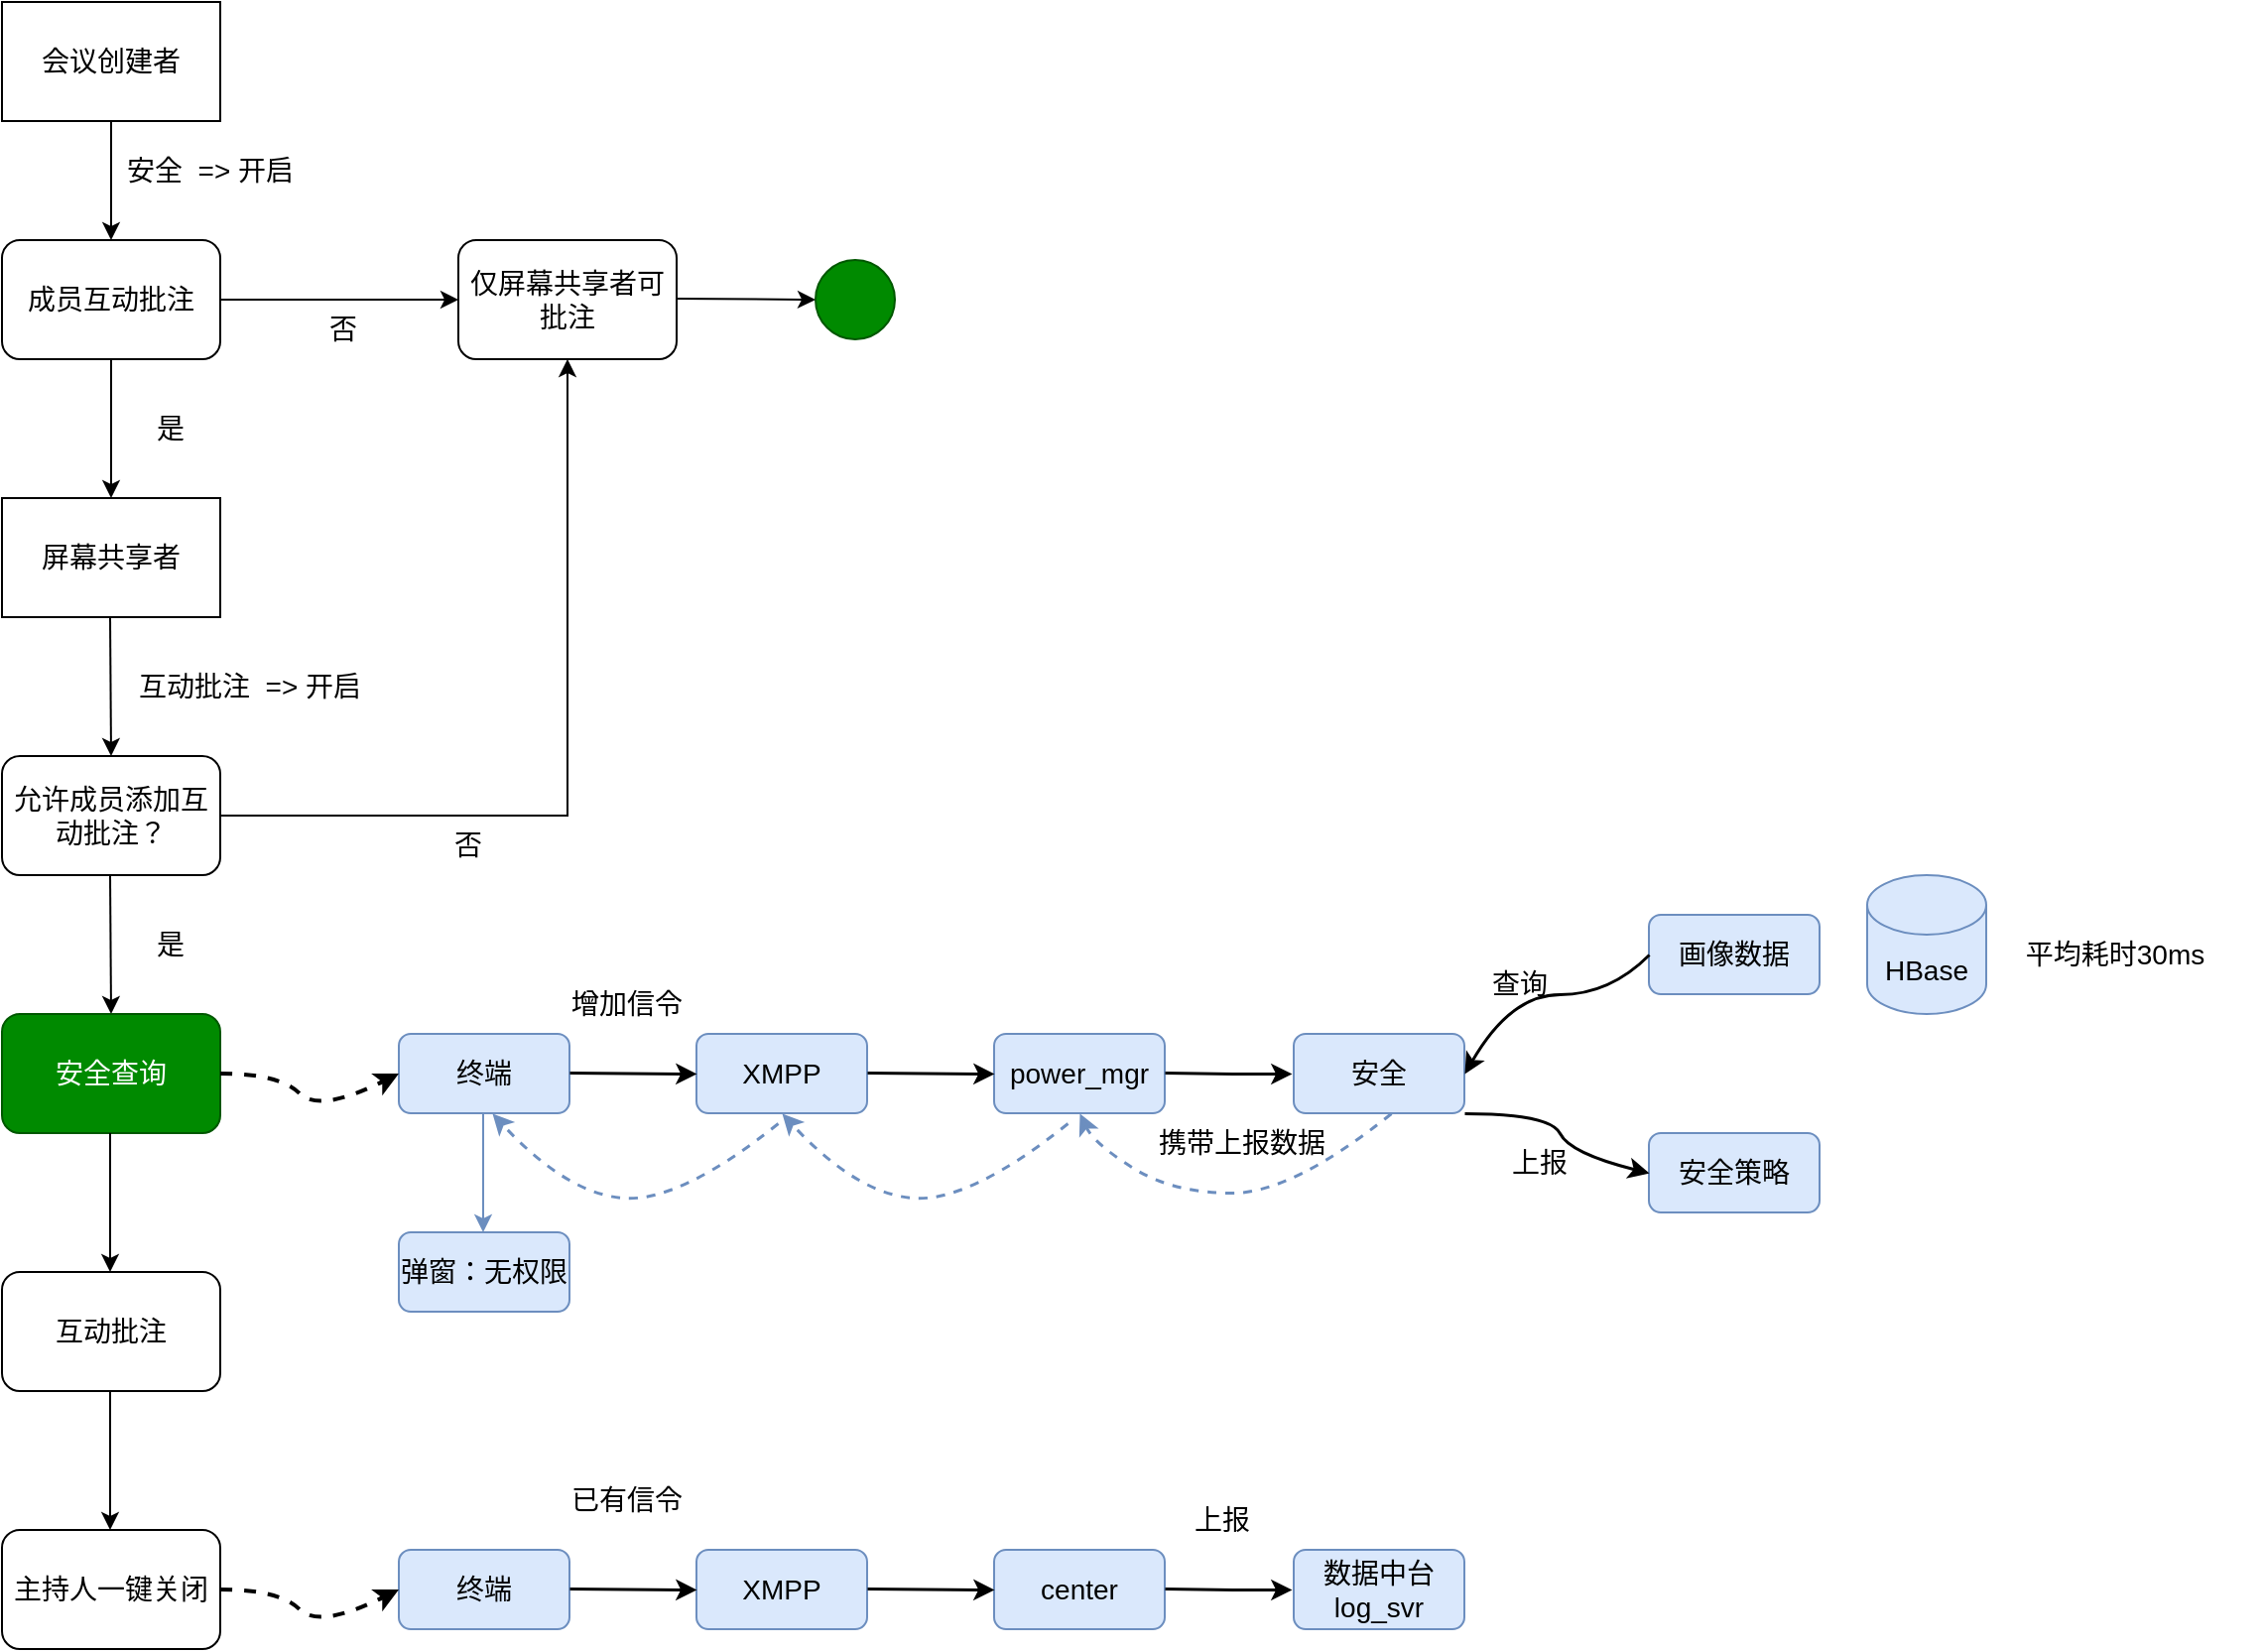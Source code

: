 <mxfile version="20.3.0" type="github">
  <diagram id="qRWvu4nvVuNi6mA624uY" name="第 1 页">
    <mxGraphModel dx="2048" dy="1163" grid="1" gridSize="10" guides="1" tooltips="1" connect="1" arrows="1" fold="1" page="1" pageScale="1" pageWidth="827" pageHeight="1169" math="0" shadow="0">
      <root>
        <mxCell id="0" />
        <mxCell id="1" parent="0" />
        <mxCell id="C2abM-FPhn4GKYd2Bork-1" value="&lt;font style=&quot;font-size: 14px;&quot;&gt;会议创建者&lt;/font&gt;" style="rounded=0;whiteSpace=wrap;html=1;" vertex="1" parent="1">
          <mxGeometry x="90" y="50" width="110" height="60" as="geometry" />
        </mxCell>
        <mxCell id="C2abM-FPhn4GKYd2Bork-2" value="成员互动批注" style="rounded=1;whiteSpace=wrap;html=1;fontSize=14;" vertex="1" parent="1">
          <mxGeometry x="90" y="170" width="110" height="60" as="geometry" />
        </mxCell>
        <mxCell id="C2abM-FPhn4GKYd2Bork-3" value="" style="endArrow=classic;html=1;rounded=0;fontSize=14;entryX=0.5;entryY=0;entryDx=0;entryDy=0;exitX=0.5;exitY=1;exitDx=0;exitDy=0;" edge="1" parent="1" source="C2abM-FPhn4GKYd2Bork-1" target="C2abM-FPhn4GKYd2Bork-2">
          <mxGeometry width="50" height="50" relative="1" as="geometry">
            <mxPoint x="139" y="110" as="sourcePoint" />
            <mxPoint x="189" y="60" as="targetPoint" />
          </mxGeometry>
        </mxCell>
        <mxCell id="C2abM-FPhn4GKYd2Bork-4" value="安全&amp;nbsp; =&amp;gt; 开启" style="rounded=0;whiteSpace=wrap;html=1;fontSize=14;fillColor=none;strokeColor=none;" vertex="1" parent="1">
          <mxGeometry x="120" y="120" width="150" height="30" as="geometry" />
        </mxCell>
        <mxCell id="C2abM-FPhn4GKYd2Bork-5" value="仅屏幕共享者可批注" style="rounded=1;whiteSpace=wrap;html=1;fontSize=14;" vertex="1" parent="1">
          <mxGeometry x="320" y="170" width="110" height="60" as="geometry" />
        </mxCell>
        <mxCell id="C2abM-FPhn4GKYd2Bork-6" value="" style="endArrow=classic;html=1;rounded=0;fontSize=14;entryX=0;entryY=0.5;entryDx=0;entryDy=0;exitX=0.5;exitY=1;exitDx=0;exitDy=0;" edge="1" parent="1" target="C2abM-FPhn4GKYd2Bork-5">
          <mxGeometry width="50" height="50" relative="1" as="geometry">
            <mxPoint x="200" y="200" as="sourcePoint" />
            <mxPoint x="200" y="260" as="targetPoint" />
          </mxGeometry>
        </mxCell>
        <mxCell id="C2abM-FPhn4GKYd2Bork-7" value="否" style="rounded=0;whiteSpace=wrap;html=1;fontSize=14;fillColor=none;strokeColor=none;" vertex="1" parent="1">
          <mxGeometry x="187" y="200" width="150" height="30" as="geometry" />
        </mxCell>
        <mxCell id="C2abM-FPhn4GKYd2Bork-8" value="" style="endArrow=classic;html=1;rounded=0;fontSize=14;entryX=0;entryY=0.5;entryDx=0;entryDy=0;exitX=0.5;exitY=1;exitDx=0;exitDy=0;" edge="1" parent="1" target="C2abM-FPhn4GKYd2Bork-9">
          <mxGeometry width="50" height="50" relative="1" as="geometry">
            <mxPoint x="430" y="199.5" as="sourcePoint" />
            <mxPoint x="550" y="199.5" as="targetPoint" />
          </mxGeometry>
        </mxCell>
        <mxCell id="C2abM-FPhn4GKYd2Bork-9" value="" style="ellipse;whiteSpace=wrap;html=1;aspect=fixed;fontSize=14;fillColor=#008a00;fontColor=#ffffff;strokeColor=#005700;" vertex="1" parent="1">
          <mxGeometry x="500" y="180" width="40" height="40" as="geometry" />
        </mxCell>
        <mxCell id="C2abM-FPhn4GKYd2Bork-10" value="" style="endArrow=classic;html=1;rounded=0;fontSize=14;exitX=0.5;exitY=1;exitDx=0;exitDy=0;" edge="1" parent="1" source="C2abM-FPhn4GKYd2Bork-2">
          <mxGeometry width="50" height="50" relative="1" as="geometry">
            <mxPoint x="390" y="500" as="sourcePoint" />
            <mxPoint x="145" y="300" as="targetPoint" />
          </mxGeometry>
        </mxCell>
        <mxCell id="C2abM-FPhn4GKYd2Bork-11" value="是" style="rounded=0;whiteSpace=wrap;html=1;fontSize=14;fillColor=none;strokeColor=none;" vertex="1" parent="1">
          <mxGeometry x="100" y="250" width="150" height="30" as="geometry" />
        </mxCell>
        <mxCell id="C2abM-FPhn4GKYd2Bork-12" value="&lt;font style=&quot;font-size: 14px;&quot;&gt;屏幕共享者&lt;/font&gt;" style="rounded=0;whiteSpace=wrap;html=1;" vertex="1" parent="1">
          <mxGeometry x="90" y="300" width="110" height="60" as="geometry" />
        </mxCell>
        <mxCell id="C2abM-FPhn4GKYd2Bork-13" value="允许成员添加互动批注？" style="rounded=1;whiteSpace=wrap;html=1;fontSize=14;" vertex="1" parent="1">
          <mxGeometry x="90" y="430" width="110" height="60" as="geometry" />
        </mxCell>
        <mxCell id="C2abM-FPhn4GKYd2Bork-14" value="" style="endArrow=classic;html=1;rounded=0;fontSize=14;entryX=0.5;entryY=0;entryDx=0;entryDy=0;exitX=0.5;exitY=1;exitDx=0;exitDy=0;" edge="1" parent="1" target="C2abM-FPhn4GKYd2Bork-13">
          <mxGeometry width="50" height="50" relative="1" as="geometry">
            <mxPoint x="144.5" y="360" as="sourcePoint" />
            <mxPoint x="144.5" y="420" as="targetPoint" />
          </mxGeometry>
        </mxCell>
        <mxCell id="C2abM-FPhn4GKYd2Bork-15" value="互动批注&amp;nbsp; =&amp;gt; 开启" style="rounded=0;whiteSpace=wrap;html=1;fontSize=14;fillColor=none;strokeColor=none;" vertex="1" parent="1">
          <mxGeometry x="140" y="380" width="150" height="30" as="geometry" />
        </mxCell>
        <mxCell id="C2abM-FPhn4GKYd2Bork-16" value="" style="endArrow=classic;html=1;rounded=0;fontSize=14;exitX=1;exitY=0.5;exitDx=0;exitDy=0;entryX=0.5;entryY=1;entryDx=0;entryDy=0;" edge="1" parent="1" source="C2abM-FPhn4GKYd2Bork-13" target="C2abM-FPhn4GKYd2Bork-5">
          <mxGeometry width="50" height="50" relative="1" as="geometry">
            <mxPoint x="390" y="490" as="sourcePoint" />
            <mxPoint x="440" y="440" as="targetPoint" />
            <Array as="points">
              <mxPoint x="375" y="460" />
            </Array>
          </mxGeometry>
        </mxCell>
        <mxCell id="C2abM-FPhn4GKYd2Bork-17" value="否" style="rounded=0;whiteSpace=wrap;html=1;fontSize=14;fillColor=none;strokeColor=none;" vertex="1" parent="1">
          <mxGeometry x="250" y="460" width="150" height="30" as="geometry" />
        </mxCell>
        <mxCell id="C2abM-FPhn4GKYd2Bork-18" value="" style="endArrow=classic;html=1;rounded=0;fontSize=14;entryX=0.5;entryY=0;entryDx=0;entryDy=0;exitX=0.5;exitY=1;exitDx=0;exitDy=0;" edge="1" parent="1">
          <mxGeometry width="50" height="50" relative="1" as="geometry">
            <mxPoint x="144.5" y="490" as="sourcePoint" />
            <mxPoint x="145" y="560" as="targetPoint" />
          </mxGeometry>
        </mxCell>
        <mxCell id="C2abM-FPhn4GKYd2Bork-19" value="是" style="rounded=0;whiteSpace=wrap;html=1;fontSize=14;fillColor=none;strokeColor=none;" vertex="1" parent="1">
          <mxGeometry x="100" y="510" width="150" height="30" as="geometry" />
        </mxCell>
        <mxCell id="C2abM-FPhn4GKYd2Bork-20" value="安全查询" style="rounded=1;whiteSpace=wrap;html=1;fontSize=14;fillColor=#008a00;fontColor=#ffffff;strokeColor=#005700;" vertex="1" parent="1">
          <mxGeometry x="90" y="560" width="110" height="60" as="geometry" />
        </mxCell>
        <mxCell id="C2abM-FPhn4GKYd2Bork-21" value="互动批注" style="rounded=1;whiteSpace=wrap;html=1;fontSize=14;" vertex="1" parent="1">
          <mxGeometry x="90" y="690" width="110" height="60" as="geometry" />
        </mxCell>
        <mxCell id="C2abM-FPhn4GKYd2Bork-22" value="" style="endArrow=classic;html=1;rounded=0;fontSize=14;exitX=0.5;exitY=1;exitDx=0;exitDy=0;" edge="1" parent="1">
          <mxGeometry width="50" height="50" relative="1" as="geometry">
            <mxPoint x="144.5" y="620" as="sourcePoint" />
            <mxPoint x="144.5" y="690" as="targetPoint" />
          </mxGeometry>
        </mxCell>
        <mxCell id="C2abM-FPhn4GKYd2Bork-23" value="XMPP" style="rounded=1;whiteSpace=wrap;html=1;fontSize=14;fillColor=#dae8fc;strokeColor=#6c8ebf;" vertex="1" parent="1">
          <mxGeometry x="440" y="570" width="86" height="40" as="geometry" />
        </mxCell>
        <mxCell id="C2abM-FPhn4GKYd2Bork-24" value="power_mgr" style="rounded=1;whiteSpace=wrap;html=1;fontSize=14;fillColor=#dae8fc;strokeColor=#6c8ebf;" vertex="1" parent="1">
          <mxGeometry x="590" y="570" width="86" height="40" as="geometry" />
        </mxCell>
        <mxCell id="C2abM-FPhn4GKYd2Bork-25" value="安全" style="rounded=1;whiteSpace=wrap;html=1;fontSize=14;fillColor=#dae8fc;strokeColor=#6c8ebf;" vertex="1" parent="1">
          <mxGeometry x="741" y="570" width="86" height="40" as="geometry" />
        </mxCell>
        <mxCell id="C2abM-FPhn4GKYd2Bork-26" value="安全策略" style="rounded=1;whiteSpace=wrap;html=1;fontSize=14;fillColor=#dae8fc;strokeColor=#6c8ebf;" vertex="1" parent="1">
          <mxGeometry x="920" y="620" width="86" height="40" as="geometry" />
        </mxCell>
        <mxCell id="C2abM-FPhn4GKYd2Bork-27" value="画像数据" style="rounded=1;whiteSpace=wrap;html=1;fontSize=14;fillColor=#dae8fc;strokeColor=#6c8ebf;" vertex="1" parent="1">
          <mxGeometry x="920" y="510" width="86" height="40" as="geometry" />
        </mxCell>
        <mxCell id="C2abM-FPhn4GKYd2Bork-28" value="终端" style="rounded=1;whiteSpace=wrap;html=1;fontSize=14;fillColor=#dae8fc;strokeColor=#6c8ebf;" vertex="1" parent="1">
          <mxGeometry x="290" y="570" width="86" height="40" as="geometry" />
        </mxCell>
        <mxCell id="C2abM-FPhn4GKYd2Bork-29" value="" style="curved=1;endArrow=classic;html=1;rounded=0;fontSize=14;exitX=1;exitY=0.5;exitDx=0;exitDy=0;entryX=0;entryY=0.5;entryDx=0;entryDy=0;dashed=1;strokeWidth=2;" edge="1" parent="1" source="C2abM-FPhn4GKYd2Bork-20" target="C2abM-FPhn4GKYd2Bork-28">
          <mxGeometry width="50" height="50" relative="1" as="geometry">
            <mxPoint x="620" y="490" as="sourcePoint" />
            <mxPoint x="280" y="590" as="targetPoint" />
            <Array as="points">
              <mxPoint x="230" y="590" />
              <mxPoint x="250" y="610" />
            </Array>
          </mxGeometry>
        </mxCell>
        <mxCell id="C2abM-FPhn4GKYd2Bork-30" value="" style="endArrow=classic;html=1;rounded=0;strokeWidth=1.5;fontSize=14;entryX=0;entryY=0.5;entryDx=0;entryDy=0;" edge="1" parent="1" target="C2abM-FPhn4GKYd2Bork-23">
          <mxGeometry width="50" height="50" relative="1" as="geometry">
            <mxPoint x="376" y="589.5" as="sourcePoint" />
            <mxPoint x="426" y="589.5" as="targetPoint" />
          </mxGeometry>
        </mxCell>
        <mxCell id="C2abM-FPhn4GKYd2Bork-31" value="" style="endArrow=classic;html=1;rounded=0;strokeWidth=1.5;fontSize=14;entryX=0;entryY=0.5;entryDx=0;entryDy=0;" edge="1" parent="1">
          <mxGeometry width="50" height="50" relative="1" as="geometry">
            <mxPoint x="526" y="589.5" as="sourcePoint" />
            <mxPoint x="590" y="590" as="targetPoint" />
          </mxGeometry>
        </mxCell>
        <mxCell id="C2abM-FPhn4GKYd2Bork-32" value="" style="endArrow=classic;html=1;rounded=0;strokeWidth=1.5;fontSize=14;entryX=0;entryY=0.5;entryDx=0;entryDy=0;" edge="1" parent="1">
          <mxGeometry width="50" height="50" relative="1" as="geometry">
            <mxPoint x="676" y="589.5" as="sourcePoint" />
            <mxPoint x="740" y="590" as="targetPoint" />
            <Array as="points">
              <mxPoint x="710" y="590" />
            </Array>
          </mxGeometry>
        </mxCell>
        <mxCell id="C2abM-FPhn4GKYd2Bork-33" value="" style="curved=1;endArrow=classic;html=1;rounded=0;strokeWidth=1.5;fontSize=14;exitX=0;exitY=0.5;exitDx=0;exitDy=0;entryX=1;entryY=0.5;entryDx=0;entryDy=0;" edge="1" parent="1" source="C2abM-FPhn4GKYd2Bork-27" target="C2abM-FPhn4GKYd2Bork-25">
          <mxGeometry width="50" height="50" relative="1" as="geometry">
            <mxPoint x="620" y="490" as="sourcePoint" />
            <mxPoint x="670" y="440" as="targetPoint" />
            <Array as="points">
              <mxPoint x="900" y="550" />
              <mxPoint x="850" y="550" />
            </Array>
          </mxGeometry>
        </mxCell>
        <mxCell id="C2abM-FPhn4GKYd2Bork-34" value="HBase" style="shape=cylinder3;whiteSpace=wrap;html=1;boundedLbl=1;backgroundOutline=1;size=15;fontSize=14;fillColor=#dae8fc;strokeColor=#6c8ebf;" vertex="1" parent="1">
          <mxGeometry x="1030" y="490" width="60" height="70" as="geometry" />
        </mxCell>
        <mxCell id="C2abM-FPhn4GKYd2Bork-35" value="" style="curved=1;endArrow=classic;html=1;rounded=0;strokeWidth=1.5;fontSize=14;exitX=1;exitY=1;exitDx=0;exitDy=0;entryX=0;entryY=0.5;entryDx=0;entryDy=0;" edge="1" parent="1" source="C2abM-FPhn4GKYd2Bork-25" target="C2abM-FPhn4GKYd2Bork-26">
          <mxGeometry width="50" height="50" relative="1" as="geometry">
            <mxPoint x="620" y="490" as="sourcePoint" />
            <mxPoint x="670" y="440" as="targetPoint" />
            <Array as="points">
              <mxPoint x="870" y="610" />
              <mxPoint x="880" y="630" />
            </Array>
          </mxGeometry>
        </mxCell>
        <mxCell id="C2abM-FPhn4GKYd2Bork-36" value="查询" style="rounded=0;whiteSpace=wrap;html=1;fontSize=14;fillColor=none;strokeColor=none;" vertex="1" parent="1">
          <mxGeometry x="780" y="530" width="150" height="30" as="geometry" />
        </mxCell>
        <mxCell id="C2abM-FPhn4GKYd2Bork-37" value="上报" style="rounded=0;whiteSpace=wrap;html=1;fontSize=14;fillColor=none;strokeColor=none;" vertex="1" parent="1">
          <mxGeometry x="790" y="620" width="150" height="30" as="geometry" />
        </mxCell>
        <mxCell id="C2abM-FPhn4GKYd2Bork-38" value="携带上报数据" style="rounded=0;whiteSpace=wrap;html=1;fontSize=14;fillColor=none;strokeColor=none;" vertex="1" parent="1">
          <mxGeometry x="640" y="610" width="150" height="30" as="geometry" />
        </mxCell>
        <mxCell id="C2abM-FPhn4GKYd2Bork-39" value="平均耗时30ms" style="rounded=0;whiteSpace=wrap;html=1;fontSize=14;fillColor=none;strokeColor=none;" vertex="1" parent="1">
          <mxGeometry x="1080" y="515" width="150" height="30" as="geometry" />
        </mxCell>
        <mxCell id="C2abM-FPhn4GKYd2Bork-40" value="弹窗：无权限" style="rounded=1;whiteSpace=wrap;html=1;fontSize=14;fillColor=#dae8fc;strokeColor=#6c8ebf;" vertex="1" parent="1">
          <mxGeometry x="290" y="670" width="86" height="40" as="geometry" />
        </mxCell>
        <mxCell id="C2abM-FPhn4GKYd2Bork-41" value="" style="curved=1;endArrow=classic;html=1;rounded=0;strokeWidth=1.5;fontSize=14;exitX=1;exitY=0;exitDx=0;exitDy=0;entryX=0.5;entryY=1;entryDx=0;entryDy=0;fillColor=#dae8fc;strokeColor=#6c8ebf;dashed=1;" edge="1" parent="1" source="C2abM-FPhn4GKYd2Bork-38" target="C2abM-FPhn4GKYd2Bork-24">
          <mxGeometry width="50" height="50" relative="1" as="geometry">
            <mxPoint x="620" y="490" as="sourcePoint" />
            <mxPoint x="600" y="430" as="targetPoint" />
            <Array as="points">
              <mxPoint x="740" y="650" />
              <mxPoint x="680" y="650" />
              <mxPoint x="640" y="625" />
            </Array>
          </mxGeometry>
        </mxCell>
        <mxCell id="C2abM-FPhn4GKYd2Bork-42" value="" style="curved=1;endArrow=classic;html=1;rounded=0;strokeWidth=1.5;fontSize=14;exitX=1;exitY=0;exitDx=0;exitDy=0;entryX=0.5;entryY=1;entryDx=0;entryDy=0;fillColor=#dae8fc;strokeColor=#6c8ebf;dashed=1;" edge="1" parent="1" target="C2abM-FPhn4GKYd2Bork-23">
          <mxGeometry width="50" height="50" relative="1" as="geometry">
            <mxPoint x="627" y="615" as="sourcePoint" />
            <mxPoint x="470" y="615" as="targetPoint" />
            <Array as="points">
              <mxPoint x="577" y="655" />
              <mxPoint x="520" y="650" />
            </Array>
          </mxGeometry>
        </mxCell>
        <mxCell id="C2abM-FPhn4GKYd2Bork-43" value="" style="curved=1;endArrow=classic;html=1;rounded=0;strokeWidth=1.5;fontSize=14;exitX=1;exitY=0;exitDx=0;exitDy=0;entryX=0.5;entryY=1;entryDx=0;entryDy=0;fillColor=#dae8fc;strokeColor=#6c8ebf;dashed=1;" edge="1" parent="1">
          <mxGeometry width="50" height="50" relative="1" as="geometry">
            <mxPoint x="481" y="615" as="sourcePoint" />
            <mxPoint x="337" y="610" as="targetPoint" />
            <Array as="points">
              <mxPoint x="431" y="655" />
              <mxPoint x="374" y="650" />
            </Array>
          </mxGeometry>
        </mxCell>
        <mxCell id="C2abM-FPhn4GKYd2Bork-44" value="" style="endArrow=classic;html=1;rounded=0;fontSize=14;exitX=0.5;exitY=1;exitDx=0;exitDy=0;fillColor=#dae8fc;strokeColor=#6c8ebf;" edge="1" parent="1">
          <mxGeometry width="50" height="50" relative="1" as="geometry">
            <mxPoint x="332.5" y="610" as="sourcePoint" />
            <mxPoint x="332.5" y="670" as="targetPoint" />
          </mxGeometry>
        </mxCell>
        <mxCell id="C2abM-FPhn4GKYd2Bork-45" value="主持人一键关闭" style="rounded=1;whiteSpace=wrap;html=1;fontSize=14;" vertex="1" parent="1">
          <mxGeometry x="90" y="820" width="110" height="60" as="geometry" />
        </mxCell>
        <mxCell id="C2abM-FPhn4GKYd2Bork-46" value="" style="endArrow=classic;html=1;rounded=0;fontSize=14;exitX=0.5;exitY=1;exitDx=0;exitDy=0;" edge="1" parent="1">
          <mxGeometry width="50" height="50" relative="1" as="geometry">
            <mxPoint x="144.5" y="750" as="sourcePoint" />
            <mxPoint x="144.5" y="820" as="targetPoint" />
          </mxGeometry>
        </mxCell>
        <mxCell id="C2abM-FPhn4GKYd2Bork-47" value="XMPP" style="rounded=1;whiteSpace=wrap;html=1;fontSize=14;fillColor=#dae8fc;strokeColor=#6c8ebf;" vertex="1" parent="1">
          <mxGeometry x="440" y="830" width="86" height="40" as="geometry" />
        </mxCell>
        <mxCell id="C2abM-FPhn4GKYd2Bork-48" value="center" style="rounded=1;whiteSpace=wrap;html=1;fontSize=14;fillColor=#dae8fc;strokeColor=#6c8ebf;" vertex="1" parent="1">
          <mxGeometry x="590" y="830" width="86" height="40" as="geometry" />
        </mxCell>
        <mxCell id="C2abM-FPhn4GKYd2Bork-49" value="数据中台log_svr" style="rounded=1;whiteSpace=wrap;html=1;fontSize=14;fillColor=#dae8fc;strokeColor=#6c8ebf;" vertex="1" parent="1">
          <mxGeometry x="741" y="830" width="86" height="40" as="geometry" />
        </mxCell>
        <mxCell id="C2abM-FPhn4GKYd2Bork-52" value="终端" style="rounded=1;whiteSpace=wrap;html=1;fontSize=14;fillColor=#dae8fc;strokeColor=#6c8ebf;" vertex="1" parent="1">
          <mxGeometry x="290" y="830" width="86" height="40" as="geometry" />
        </mxCell>
        <mxCell id="C2abM-FPhn4GKYd2Bork-53" value="" style="endArrow=classic;html=1;rounded=0;strokeWidth=1.5;fontSize=14;entryX=0;entryY=0.5;entryDx=0;entryDy=0;" edge="1" parent="1" target="C2abM-FPhn4GKYd2Bork-47">
          <mxGeometry width="50" height="50" relative="1" as="geometry">
            <mxPoint x="376" y="849.5" as="sourcePoint" />
            <mxPoint x="426" y="849.5" as="targetPoint" />
          </mxGeometry>
        </mxCell>
        <mxCell id="C2abM-FPhn4GKYd2Bork-54" value="" style="endArrow=classic;html=1;rounded=0;strokeWidth=1.5;fontSize=14;entryX=0;entryY=0.5;entryDx=0;entryDy=0;" edge="1" parent="1">
          <mxGeometry width="50" height="50" relative="1" as="geometry">
            <mxPoint x="526" y="849.5" as="sourcePoint" />
            <mxPoint x="590" y="850" as="targetPoint" />
          </mxGeometry>
        </mxCell>
        <mxCell id="C2abM-FPhn4GKYd2Bork-55" value="" style="endArrow=classic;html=1;rounded=0;strokeWidth=1.5;fontSize=14;entryX=0;entryY=0.5;entryDx=0;entryDy=0;" edge="1" parent="1">
          <mxGeometry width="50" height="50" relative="1" as="geometry">
            <mxPoint x="676" y="849.5" as="sourcePoint" />
            <mxPoint x="740" y="850" as="targetPoint" />
            <Array as="points">
              <mxPoint x="710" y="850" />
            </Array>
          </mxGeometry>
        </mxCell>
        <mxCell id="C2abM-FPhn4GKYd2Bork-60" value="上报" style="rounded=0;whiteSpace=wrap;html=1;fontSize=14;fillColor=none;strokeColor=none;" vertex="1" parent="1">
          <mxGeometry x="630" y="800" width="150" height="30" as="geometry" />
        </mxCell>
        <mxCell id="C2abM-FPhn4GKYd2Bork-68" value="" style="curved=1;endArrow=classic;html=1;rounded=0;fontSize=14;exitX=1;exitY=0.5;exitDx=0;exitDy=0;entryX=0;entryY=0.5;entryDx=0;entryDy=0;dashed=1;strokeWidth=2;" edge="1" parent="1">
          <mxGeometry width="50" height="50" relative="1" as="geometry">
            <mxPoint x="200" y="850" as="sourcePoint" />
            <mxPoint x="290" y="850" as="targetPoint" />
            <Array as="points">
              <mxPoint x="230" y="850" />
              <mxPoint x="250" y="870" />
            </Array>
          </mxGeometry>
        </mxCell>
        <mxCell id="C2abM-FPhn4GKYd2Bork-69" value="增加信令" style="rounded=0;whiteSpace=wrap;html=1;fontSize=14;fillColor=none;strokeColor=none;" vertex="1" parent="1">
          <mxGeometry x="330" y="540" width="150" height="30" as="geometry" />
        </mxCell>
        <mxCell id="C2abM-FPhn4GKYd2Bork-70" value="已有信令" style="rounded=0;whiteSpace=wrap;html=1;fontSize=14;fillColor=none;strokeColor=none;" vertex="1" parent="1">
          <mxGeometry x="330" y="790" width="150" height="30" as="geometry" />
        </mxCell>
      </root>
    </mxGraphModel>
  </diagram>
</mxfile>

